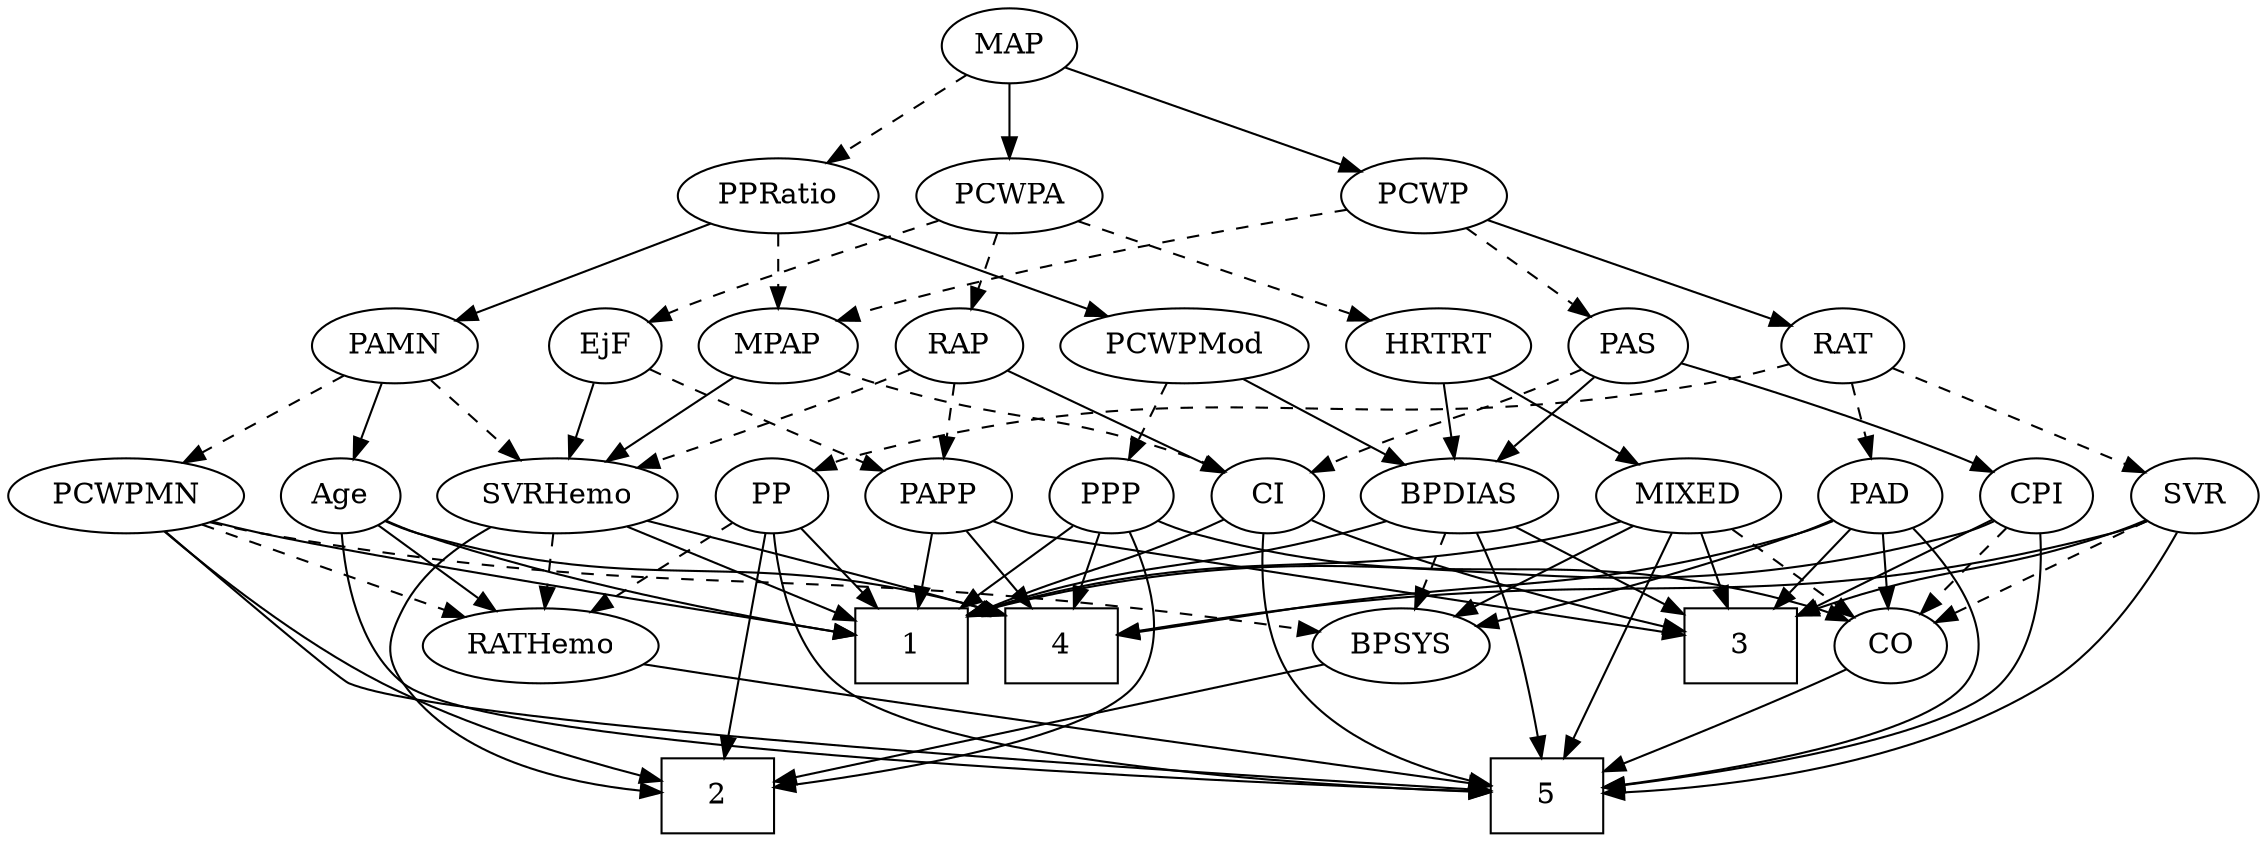strict digraph {
	graph [bb="0,0,1011,396"];
	node [label="\N"];
	1	[height=0.5,
		pos="392.05,90",
		shape=box,
		width=0.75];
	2	[height=0.5,
		pos="299.05,18",
		shape=box,
		width=0.75];
	3	[height=0.5,
		pos="782.05,90",
		shape=box,
		width=0.75];
	4	[height=0.5,
		pos="464.05,90",
		shape=box,
		width=0.75];
	5	[height=0.5,
		pos="689.05,18",
		shape=box,
		width=0.75];
	Age	[height=0.5,
		pos="145.05,162",
		width=0.75];
	Age -> 1	[pos="e,364.9,96.051 166.08,150.23 170.92,147.99 176.1,145.77 181.05,144 240.51,122.72 312.31,106.63 354.97,98.025",
		style=solid];
	Age -> 4	[pos="e,436.86,104.86 165.57,150.03 170.53,147.74 175.88,145.56 181.05,144 284.15,112.9 319.75,138.44 426.95,107.79",
		style=solid];
	Age -> 5	[pos="e,662.01,19.892 143.26,143.68 142.23,123.29 144.04,89.922 164.05,72 200.28,39.541 537.78,24.46 651.7,20.264",
		style=solid];
	RATHemo	[height=0.5,
		pos="222.05,90",
		width=1.3721];
	Age -> RATHemo	[pos="e,204.61,106.85 160.63,146.83 171.08,137.33 185.08,124.6 197.07,113.7",
		style=solid];
	EjF	[height=0.5,
		pos="265.05,234",
		width=0.75];
	SVRHemo	[height=0.5,
		pos="240.05,162",
		width=1.3902];
	EjF -> SVRHemo	[pos="e,246.1,179.96 259.12,216.41 256.27,208.42 252.77,198.64 249.56,189.64",
		style=solid];
	PAPP	[height=0.5,
		pos="412.05,162",
		width=0.88464];
	EjF -> PAPP	[pos="e,388.21,174.35 286.42,222.82 310.74,211.24 350.76,192.18 379.09,178.69",
		style=dashed];
	RAP	[height=0.5,
		pos="426.05,234",
		width=0.77632];
	RAP -> SVRHemo	[pos="e,275.91,174.76 404.27,222.61 399.31,220.34 394.02,218.02 389.05,216 354.77,202.06 315.29,188.11 285.58,178.02",
		style=dashed];
	CI	[height=0.5,
		pos="561.05,162",
		width=0.75];
	RAP -> CI	[pos="e,540.1,173.86 447.14,222.06 469.63,210.4 505.44,191.83 530.9,178.63",
		style=solid];
	RAP -> PAPP	[pos="e,415.5,180.28 422.66,216.05 421.11,208.35 419.25,199.03 417.52,190.36",
		style=dashed];
	MIXED	[height=0.5,
		pos="749.05,162",
		width=1.1193];
	MIXED -> 1	[pos="e,419.22,104.9 719.18,149.78 712.62,147.62 705.65,145.55 699.05,144 583.86,117.04 546.55,141.01 428.95,107.73",
		style=solid];
	MIXED -> 3	[pos="e,773.9,108.28 757.03,144.05 760.79,136.09 765.35,126.41 769.55,117.51",
		style=solid];
	MIXED -> 5	[pos="e,696.34,36.268 741.93,144.15 731.65,119.84 712.56,74.66 700.35,45.753",
		style=solid];
	BPSYS	[height=0.5,
		pos="623.05,90",
		width=1.0471];
	MIXED -> BPSYS	[pos="e,646.84,104.22 724.75,147.5 705.1,136.59 677.26,121.12 655.67,109.12",
		style=solid];
	CO	[height=0.5,
		pos="854.05,90",
		width=0.75];
	MIXED -> CO	[pos="e,835.38,103.44 770.55,146.67 786.79,135.83 809.21,120.89 826.73,109.21",
		style=dashed];
	MPAP	[height=0.5,
		pos="345.05,234",
		width=0.97491];
	MPAP -> SVRHemo	[pos="e,262.67,178.08 324.55,219.34 309.41,209.24 288.51,195.31 271.29,183.83",
		style=solid];
	MPAP -> CI	[pos="e,540,173.72 371.87,222.1 377.5,219.96 383.44,217.82 389.05,216 448.52,196.7 466.31,201.44 525.05,180 526.9,179.32 528.78,178.59 \
530.67,177.81",
		style=dashed];
	BPSYS -> 2	[pos="e,326.21,24.869 589.29,81.707 528.18,68.505 399.69,40.745 336.19,27.025",
		style=solid];
	PAD	[height=0.5,
		pos="836.05,162",
		width=0.79437];
	PAD -> 3	[pos="e,795.52,108.46 824.06,145.46 817.52,136.99 809.27,126.29 801.8,116.61",
		style=solid];
	PAD -> 4	[pos="e,491.09,95.093 814.32,150.1 809.09,147.81 803.45,145.61 798.05,144 783.88,139.79 585.31,109.4 501.23,96.632",
		style=solid];
	PAD -> 5	[pos="e,716.1,22.086 854.26,147.74 876.66,129.81 909.46,97.197 890.05,72 870.17,46.205 778.43,30.439 726.02,23.382",
		style=solid];
	PAD -> BPSYS	[pos="e,655.38,99.471 813.74,150.46 808.63,148.2 803.19,145.92 798.05,144 753.52,127.37 701.22,112.07 665.46,102.22",
		style=solid];
	PAD -> CO	[pos="e,849.73,107.79 840.4,144.05 842.44,136.14 844.91,126.54 847.18,117.69",
		style=solid];
	CO -> 5	[pos="e,716.4,29.764 832.81,78.75 827.98,76.48 822.85,74.12 818.05,72 787.21,58.394 751.76,43.913 725.84,33.532",
		style=solid];
	PAS	[height=0.5,
		pos="719.05,234",
		width=0.75];
	CPI	[height=0.5,
		pos="910.05,162",
		width=0.75];
	PAS -> CPI	[pos="e,888.9,173.47 743.25,225.65 774.01,216.09 828.58,198.44 874.05,180 875.87,179.26 877.74,178.47 879.61,177.66",
		style=solid];
	BPDIAS	[height=0.5,
		pos="648.05,162",
		width=1.1735];
	PAS -> BPDIAS	[pos="e,664.22,178.95 704.33,218.5 694.83,209.13 682.26,196.73 671.4,186.03",
		style=solid];
	PAS -> CI	[pos="e,582.29,173.23 697.8,222.77 692.97,220.5 687.84,218.14 683.05,216 645.19,199.15 634.9,196.85 597.05,180 595.25,179.2 593.4,178.37 \
591.54,177.52",
		style=dashed];
	PAMN	[height=0.5,
		pos="172.05,234",
		width=1.011];
	PAMN -> Age	[pos="e,151.52,179.79 165.51,216.05 162.43,208.06 158.67,198.33 155.23,189.4",
		style=solid];
	PCWPMN	[height=0.5,
		pos="50.046,162",
		width=1.3902];
	PAMN -> PCWPMN	[pos="e,75.417,177.56 149.1,219.83 130.82,209.35 104.95,194.5 84.234,182.62",
		style=dashed];
	PAMN -> SVRHemo	[pos="e,224.05,179.47 187.14,217.46 195.87,208.48 207.04,196.98 216.86,186.87",
		style=dashed];
	RATHemo -> 5	[pos="e,661.92,22.711 265.76,81.417 283.52,78.395 304.25,74.943 323.05,72 443.17,53.196 585.85,33.21 651.98,24.081",
		style=solid];
	CPI -> 1	[pos="e,419.18,105.05 889.59,149.79 884.63,147.51 879.25,145.39 874.05,144 685.1,93.561 622.27,157.11 429.07,107.65",
		style=solid];
	CPI -> 3	[pos="e,809.38,105.95 889.76,149.91 870.6,139.43 841.41,123.46 818.25,110.8",
		style=solid];
	CPI -> 5	[pos="e,716.05,21.618 914.73,144.15 919.07,124.51 922.65,92.192 906.05,72 883.49,44.56 782.09,29.252 726.24,22.764",
		style=solid];
	CPI -> CO	[pos="e,866.17,106.16 897.89,145.81 890.48,136.55 880.86,124.52 872.52,114.09",
		style=dashed];
	RAT	[height=0.5,
		pos="820.05,234",
		width=0.75827];
	RAT -> PAD	[pos="e,832.1,180.28 823.92,216.05 825.7,208.26 827.86,198.82 829.86,190.08",
		style=dashed];
	SVR	[height=0.5,
		pos="983.05,162",
		width=0.77632];
	RAT -> SVR	[pos="e,960.79,173.37 842.9,223.65 868.22,213.23 910.2,195.77 946.05,180 947.84,179.21 949.68,178.39 951.54,177.56",
		style=dashed];
	PP	[height=0.5,
		pos="335.05,162",
		width=0.75];
	RAT -> PP	[pos="e,355.51,174.16 795.56,225.59 783.47,222.19 768.6,218.39 755.05,216 586.24,186.22 536.37,225.28 371.05,180 369.1,179.47 367.12,178.83 \
365.15,178.13",
		style=dashed];
	SVR -> 3	[pos="e,809.36,104.48 961.37,150.36 956.4,148.11 951.09,145.85 946.05,144 893.4,124.64 875.25,128.24 818.76,107.94",
		style=solid];
	SVR -> 4	[pos="e,491.15,95.53 961.98,149.86 956.88,147.58 951.37,145.44 946.05,144 786.54,100.91 740,128.4 576.05,108 551.06,104.89 523.04,100.64 \
501.29,97.164",
		style=solid];
	SVR -> 5	[pos="e,716.21,18.607 977.01,144.39 968.75,124.05 951.9,90.095 926.05,72 865.25,29.459 776.05,20.36 726.22,18.828",
		style=solid];
	SVR -> CO	[pos="e,874.29,101.99 962.32,149.75 940.94,138.15 907.42,119.96 883.34,106.89",
		style=dashed];
	PCWPMod	[height=0.5,
		pos="524.05,234",
		width=1.4443];
	PCWPMod -> BPDIAS	[pos="e,623.35,176.94 550.04,218.33 568.76,207.76 594.19,193.4 614.45,181.97",
		style=solid];
	PPP	[height=0.5,
		pos="489.05,162",
		width=0.75];
	PCWPMod -> PPP	[pos="e,497.2,179.31 515.57,216.05 511.43,207.77 506.35,197.62 501.76,188.42",
		style=dashed];
	PCWPA	[height=0.5,
		pos="444.05,306",
		width=1.1555];
	PCWPA -> EjF	[pos="e,286.23,245.37 412.5,294.19 383.32,283.98 338.88,267.91 301.05,252 299.23,251.24 297.37,250.43 295.5,249.61",
		style=dashed];
	PCWPA -> RAP	[pos="e,430.36,251.79 439.69,288.05 437.65,280.14 435.18,270.54 432.91,261.69",
		style=dashed];
	HRTRT	[height=0.5,
		pos="634.05,234",
		width=1.1013];
	PCWPA -> HRTRT	[pos="e,604.22,245.99 474.57,293.75 507.17,281.74 558.95,262.67 594.62,249.53",
		style=dashed];
	PCWPMN -> 1	[pos="e,364.94,95.192 87.041,149.76 94.304,147.71 101.89,145.7 109.05,144 196.36,123.29 300.39,105.56 354.75,96.819",
		style=solid];
	PCWPMN -> 2	[pos="e,271.85,25.793 65.563,144.52 84.752,124.95 119.17,92.393 154.05,72 188.45,51.883 231.8,37.255 262.11,28.526",
		style=solid];
	PCWPMN -> 5	[pos="e,661.76,20.586 64.407,144.73 85.357,121.43 123.79,80.433 142.05,72 188.14,50.71 535.74,28.183 651.6,21.195",
		style=solid];
	PCWPMN -> BPSYS	[pos="e,587.58,96.338 86.296,149.39 93.758,147.33 101.61,145.4 109.05,144 280.54,111.7 326.68,127.95 500.05,108 525.79,105.04 554.48,101.11 \
577.67,97.774",
		style=dashed];
	PCWPMN -> RATHemo	[pos="e,190.27,103.93 81.994,148 109.87,136.65 150.49,120.12 180.81,107.78",
		style=dashed];
	SVRHemo -> 1	[pos="e,365,103.45 269.71,147.34 294.34,136 329.45,119.83 355.75,107.72",
		style=solid];
	SVRHemo -> 2	[pos="e,272.02,20.917 208.41,147.78 191.98,139.09 173.42,125.97 164.05,108 156.64,93.815 155.03,85.22 164.05,72 185.77,40.131 229.83,27.424 \
261.72,22.358",
		style=solid];
	SVRHemo -> 4	[pos="e,436.73,104.48 277.8,150.07 284.86,148.04 292.17,145.95 299.05,144 353.4,128.58 370.54,128.72 427.28,107.99",
		style=solid];
	SVRHemo -> RATHemo	[pos="e,226.49,108.28 235.69,144.05 233.68,136.26 231.26,126.82 229.01,118.08",
		style=dashed];
	BPDIAS -> 1	[pos="e,419.29,104.67 616.66,149.92 610.21,147.82 603.44,145.74 597.05,144 525.99,124.65 502.71,131.89 429.03,107.92",
		style=solid];
	BPDIAS -> 3	[pos="e,754.91,105.18 673.88,147.5 694.34,136.82 723.15,121.77 745.89,109.89",
		style=solid];
	BPDIAS -> 5	[pos="e,686.32,36.302 655.99,144.11 660.58,133.84 666.19,120.37 670.05,108 676.38,87.667 681.31,64.073 684.56,46.288",
		style=solid];
	BPDIAS -> BPSYS	[pos="e,629.04,107.79 641.99,144.05 639.14,136.06 635.66,126.33 632.47,117.4",
		style=dashed];
	MAP	[height=0.5,
		pos="444.05,378",
		width=0.84854];
	MAP -> PCWPA	[pos="e,444.05,324.1 444.05,359.7 444.05,351.98 444.05,342.71 444.05,334.11",
		style=solid];
	PPRatio	[height=0.5,
		pos="345.05,306",
		width=1.1013];
	MAP -> PPRatio	[pos="e,365.78,321.66 424.96,363.5 410.51,353.29 390.41,339.08 373.99,327.46",
		style=dashed];
	PCWP	[height=0.5,
		pos="629.05,306",
		width=0.97491];
	MAP -> PCWP	[pos="e,601.48,317.43 469,367.56 500.55,355.62 555.16,334.96 591.69,321.13",
		style=solid];
	PP -> 1	[pos="e,378.1,108.13 347.41,145.81 354.47,137.14 363.5,126.05 371.59,116.12",
		style=solid];
	PP -> 2	[pos="e,303.42,36.268 330.77,144.15 324.64,119.94 313.26,75.054 305.92,46.133",
		style=solid];
	PP -> 5	[pos="e,662,19.55 333.87,143.83 333.5,123.59 336.27,90.366 356.05,72 398.45,32.621 573.96,22.455 651.7,19.867",
		style=solid];
	PP -> RATHemo	[pos="e,246.03,105.86 315.88,149.13 299.17,138.77 274.57,123.54 254.76,111.26",
		style=dashed];
	PPP -> 1	[pos="e,415.94,108.24 471.25,148.16 458.15,138.7 439.96,125.58 424.32,114.29",
		style=solid];
	PPP -> 2	[pos="e,326.1,22.086 497.4,144.71 506.05,125.33 516.2,92.966 500.05,72 480.17,46.205 388.43,30.439 336.02,23.382",
		style=solid];
	PPP -> 4	[pos="e,470.28,108.45 483.12,144.41 480.31,136.54 476.88,126.93 473.7,118.04",
		style=solid];
	PPP -> CO	[pos="e,833.55,102.05 509.54,149.95 514.5,147.66 519.87,145.5 525.05,144 651.08,107.53 692.02,144.47 818.05,108 819.99,107.44 821.96,106.78 \
823.92,106.06",
		style=solid];
	PPRatio -> MPAP	[pos="e,345.05,252.1 345.05,287.7 345.05,279.98 345.05,270.71 345.05,262.11",
		style=dashed];
	PPRatio -> PAMN	[pos="e,199.23,246 316.48,293.44 286.99,281.51 240.89,262.86 208.73,249.84",
		style=solid];
	PPRatio -> PCWPMod	[pos="e,490.95,247.94 374.2,293.6 403.33,282.21 448.41,264.58 481.52,251.63",
		style=solid];
	PCWP -> MPAP	[pos="e,371.81,246.08 596.03,299.35 549.39,290.99 461.76,273.94 389.05,252 386.49,251.23 383.87,250.38 381.24,249.48",
		style=dashed];
	PCWP -> PAS	[pos="e,701.94,248.3 647.69,290.5 661.04,280.12 679.15,266.03 693.79,254.64",
		style=dashed];
	PCWP -> RAT	[pos="e,796.75,243.54 656.82,294.82 691.34,282.17 750.18,260.61 786.99,247.12",
		style=solid];
	CI -> 1	[pos="e,419.06,104.06 539.86,150.63 535.03,148.36 529.89,146.04 525.05,144 485.39,127.32 472.13,125.95 428.52,108.01",
		style=solid];
	CI -> 3	[pos="e,754.95,97.297 582.12,150.35 586.96,148.1 592.13,145.85 597.05,144 647.2,125.11 707.14,109.09 744.91,99.75",
		style=solid];
	CI -> 5	[pos="e,661.65,24.244 559.48,143.76 558.66,124.36 560.22,92.838 576.05,72 594.44,47.779 626.64,34.185 651.97,26.846",
		style=solid];
	PAPP -> 1	[pos="e,396.98,108.28 407.2,144.05 404.98,136.26 402.28,126.82 399.78,118.08",
		style=solid];
	PAPP -> 3	[pos="e,754.87,95.201 435.99,149.98 441.51,147.75 447.41,145.6 453.05,144 467.02,140.04 661.69,109.65 744.83,96.757",
		style=solid];
	PAPP -> 4	[pos="e,451.2,108.29 423.85,145.12 430.15,136.63 438.06,125.98 445.19,116.38",
		style=solid];
	HRTRT -> MIXED	[pos="e,725.98,177.04 656.77,219.17 674.06,208.64 698.07,194.03 717.27,182.34",
		style=solid];
	HRTRT -> BPDIAS	[pos="e,644.59,180.28 637.43,216.05 638.98,208.35 640.84,199.03 642.57,190.36",
		style=solid];
}

